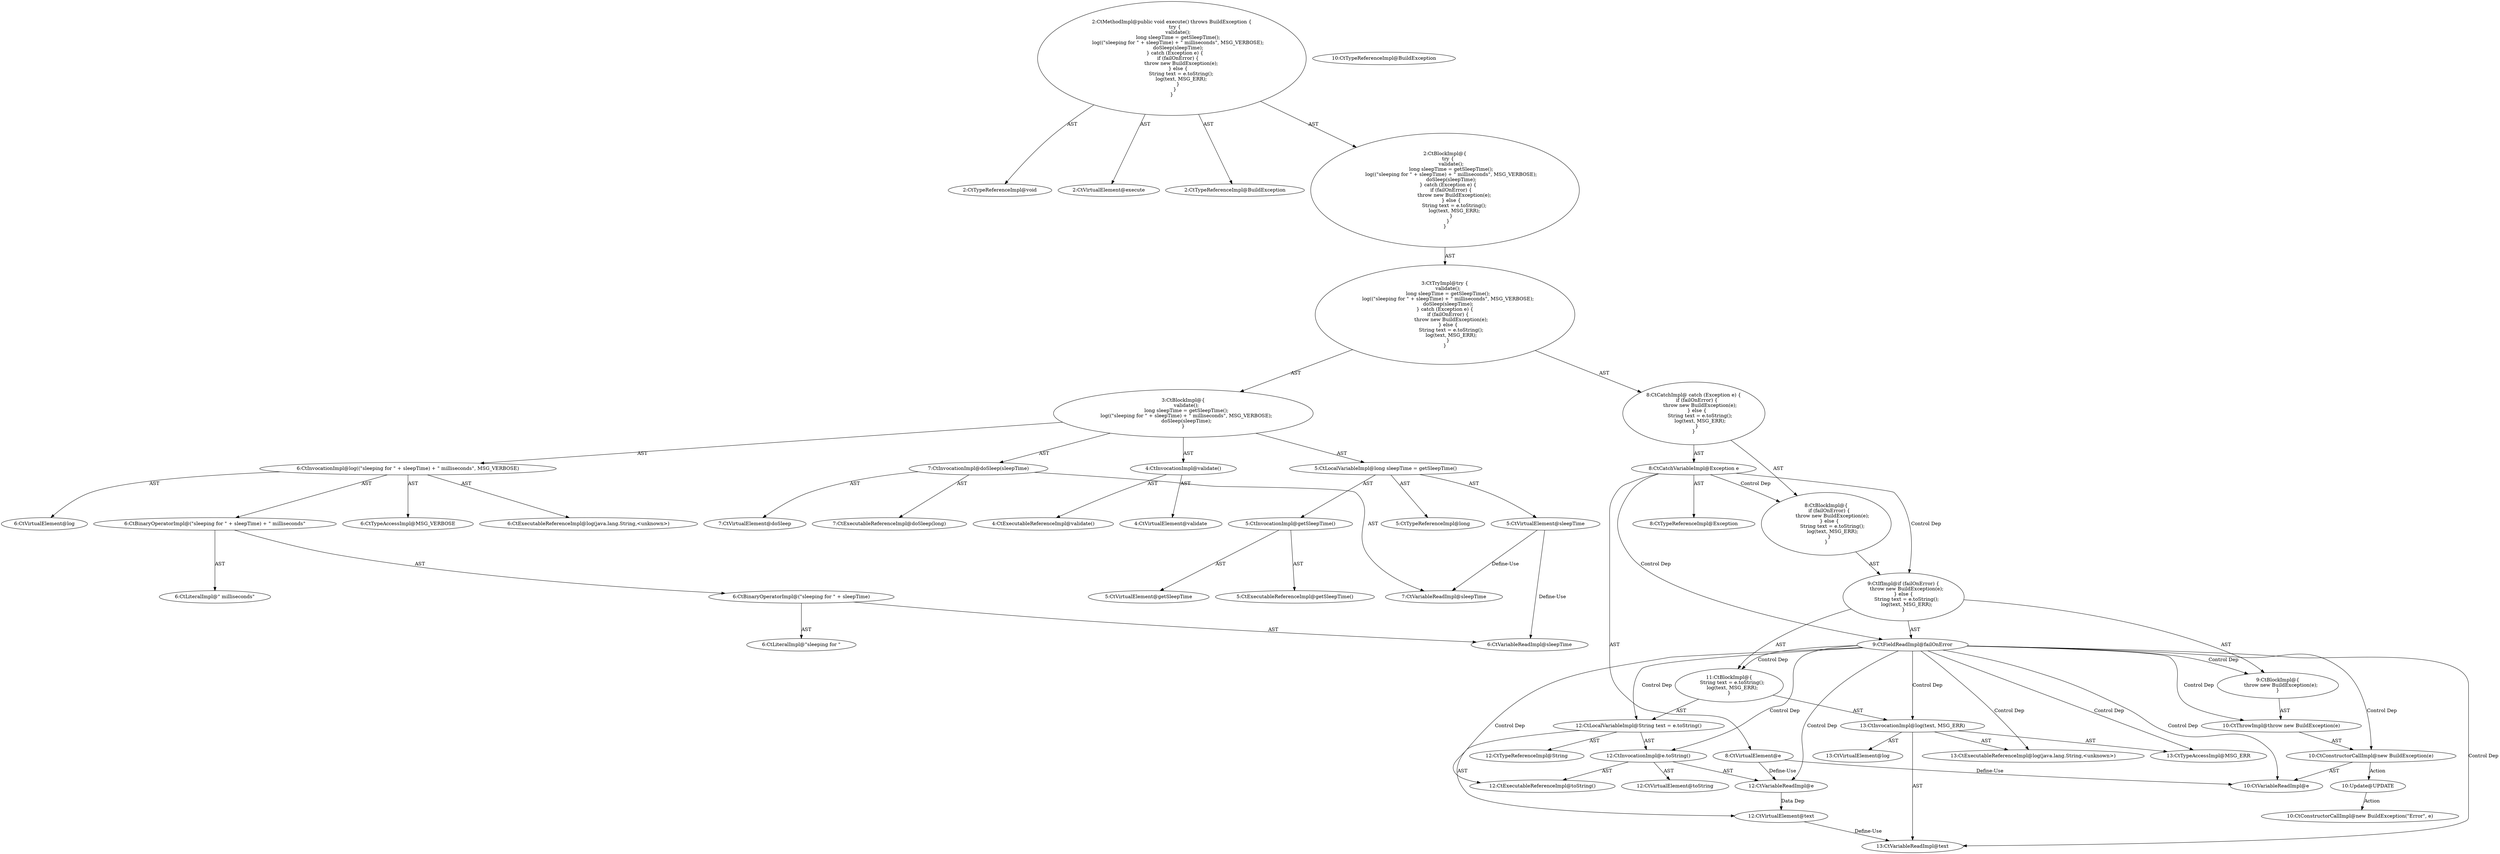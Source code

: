 digraph "execute#?" {
0 [label="2:CtTypeReferenceImpl@void" shape=ellipse]
1 [label="2:CtVirtualElement@execute" shape=ellipse]
2 [label="2:CtTypeReferenceImpl@BuildException" shape=ellipse]
3 [label="4:CtExecutableReferenceImpl@validate()" shape=ellipse]
4 [label="4:CtVirtualElement@validate" shape=ellipse]
5 [label="4:CtInvocationImpl@validate()" shape=ellipse]
6 [label="5:CtTypeReferenceImpl@long" shape=ellipse]
7 [label="5:CtExecutableReferenceImpl@getSleepTime()" shape=ellipse]
8 [label="5:CtVirtualElement@getSleepTime" shape=ellipse]
9 [label="5:CtInvocationImpl@getSleepTime()" shape=ellipse]
10 [label="5:CtVirtualElement@sleepTime" shape=ellipse]
11 [label="5:CtLocalVariableImpl@long sleepTime = getSleepTime()" shape=ellipse]
12 [label="6:CtExecutableReferenceImpl@log(java.lang.String,<unknown>)" shape=ellipse]
13 [label="6:CtVirtualElement@log" shape=ellipse]
14 [label="6:CtLiteralImpl@\"sleeping for \"" shape=ellipse]
15 [label="6:CtVariableReadImpl@sleepTime" shape=ellipse]
16 [label="6:CtBinaryOperatorImpl@(\"sleeping for \" + sleepTime)" shape=ellipse]
17 [label="6:CtLiteralImpl@\" milliseconds\"" shape=ellipse]
18 [label="6:CtBinaryOperatorImpl@(\"sleeping for \" + sleepTime) + \" milliseconds\"" shape=ellipse]
19 [label="6:CtTypeAccessImpl@MSG_VERBOSE" shape=ellipse]
20 [label="6:CtInvocationImpl@log((\"sleeping for \" + sleepTime) + \" milliseconds\", MSG_VERBOSE)" shape=ellipse]
21 [label="7:CtExecutableReferenceImpl@doSleep(long)" shape=ellipse]
22 [label="7:CtVirtualElement@doSleep" shape=ellipse]
23 [label="7:CtVariableReadImpl@sleepTime" shape=ellipse]
24 [label="7:CtInvocationImpl@doSleep(sleepTime)" shape=ellipse]
25 [label="3:CtBlockImpl@\{
    validate();
    long sleepTime = getSleepTime();
    log((\"sleeping for \" + sleepTime) + \" milliseconds\", MSG_VERBOSE);
    doSleep(sleepTime);
\}" shape=ellipse]
26 [label="8:CtVirtualElement@e" shape=ellipse]
27 [label="8:CtTypeReferenceImpl@Exception" shape=ellipse]
28 [label="8:CtCatchVariableImpl@Exception e" shape=ellipse]
29 [label="9:CtFieldReadImpl@failOnError" shape=ellipse]
30 [label="10:CtTypeReferenceImpl@BuildException" shape=ellipse]
31 [label="10:CtVariableReadImpl@e" shape=ellipse]
32 [label="10:CtConstructorCallImpl@new BuildException(e)" shape=ellipse]
33 [label="10:CtThrowImpl@throw new BuildException(e)" shape=ellipse]
34 [label="9:CtBlockImpl@\{
    throw new BuildException(e);
\}" shape=ellipse]
35 [label="12:CtTypeReferenceImpl@String" shape=ellipse]
36 [label="12:CtExecutableReferenceImpl@toString()" shape=ellipse]
37 [label="12:CtVirtualElement@toString" shape=ellipse]
38 [label="12:CtVariableReadImpl@e" shape=ellipse]
39 [label="12:CtInvocationImpl@e.toString()" shape=ellipse]
40 [label="12:CtVirtualElement@text" shape=ellipse]
41 [label="12:CtLocalVariableImpl@String text = e.toString()" shape=ellipse]
42 [label="13:CtExecutableReferenceImpl@log(java.lang.String,<unknown>)" shape=ellipse]
43 [label="13:CtVirtualElement@log" shape=ellipse]
44 [label="13:CtVariableReadImpl@text" shape=ellipse]
45 [label="13:CtTypeAccessImpl@MSG_ERR" shape=ellipse]
46 [label="13:CtInvocationImpl@log(text, MSG_ERR)" shape=ellipse]
47 [label="11:CtBlockImpl@\{
    String text = e.toString();
    log(text, MSG_ERR);
\}" shape=ellipse]
48 [label="9:CtIfImpl@if (failOnError) \{
    throw new BuildException(e);
\} else \{
    String text = e.toString();
    log(text, MSG_ERR);
\}" shape=ellipse]
49 [label="8:CtBlockImpl@\{
    if (failOnError) \{
        throw new BuildException(e);
    \} else \{
        String text = e.toString();
        log(text, MSG_ERR);
    \}
\}" shape=ellipse]
50 [label="8:CtCatchImpl@ catch (Exception e) \{
    if (failOnError) \{
        throw new BuildException(e);
    \} else \{
        String text = e.toString();
        log(text, MSG_ERR);
    \}
\}" shape=ellipse]
51 [label="3:CtTryImpl@try \{
    validate();
    long sleepTime = getSleepTime();
    log((\"sleeping for \" + sleepTime) + \" milliseconds\", MSG_VERBOSE);
    doSleep(sleepTime);
\} catch (Exception e) \{
    if (failOnError) \{
        throw new BuildException(e);
    \} else \{
        String text = e.toString();
        log(text, MSG_ERR);
    \}
\}" shape=ellipse]
52 [label="2:CtBlockImpl@\{
    try \{
        validate();
        long sleepTime = getSleepTime();
        log((\"sleeping for \" + sleepTime) + \" milliseconds\", MSG_VERBOSE);
        doSleep(sleepTime);
    \} catch (Exception e) \{
        if (failOnError) \{
            throw new BuildException(e);
        \} else \{
            String text = e.toString();
            log(text, MSG_ERR);
        \}
    \}
\}" shape=ellipse]
53 [label="2:CtMethodImpl@public void execute() throws BuildException \{
    try \{
        validate();
        long sleepTime = getSleepTime();
        log((\"sleeping for \" + sleepTime) + \" milliseconds\", MSG_VERBOSE);
        doSleep(sleepTime);
    \} catch (Exception e) \{
        if (failOnError) \{
            throw new BuildException(e);
        \} else \{
            String text = e.toString();
            log(text, MSG_ERR);
        \}
    \}
\}" shape=ellipse]
54 [label="10:Update@UPDATE" shape=ellipse]
55 [label="10:CtConstructorCallImpl@new BuildException(\"Error\", e)" shape=ellipse]
5 -> 4 [label="AST"];
5 -> 3 [label="AST"];
9 -> 8 [label="AST"];
9 -> 7 [label="AST"];
10 -> 15 [label="Define-Use"];
10 -> 23 [label="Define-Use"];
11 -> 10 [label="AST"];
11 -> 6 [label="AST"];
11 -> 9 [label="AST"];
16 -> 14 [label="AST"];
16 -> 15 [label="AST"];
18 -> 16 [label="AST"];
18 -> 17 [label="AST"];
20 -> 13 [label="AST"];
20 -> 12 [label="AST"];
20 -> 18 [label="AST"];
20 -> 19 [label="AST"];
24 -> 22 [label="AST"];
24 -> 21 [label="AST"];
24 -> 23 [label="AST"];
25 -> 5 [label="AST"];
25 -> 11 [label="AST"];
25 -> 20 [label="AST"];
25 -> 24 [label="AST"];
26 -> 31 [label="Define-Use"];
26 -> 38 [label="Define-Use"];
28 -> 26 [label="AST"];
28 -> 27 [label="AST"];
28 -> 49 [label="Control Dep"];
28 -> 48 [label="Control Dep"];
28 -> 29 [label="Control Dep"];
29 -> 34 [label="Control Dep"];
29 -> 33 [label="Control Dep"];
29 -> 32 [label="Control Dep"];
29 -> 31 [label="Control Dep"];
29 -> 47 [label="Control Dep"];
29 -> 41 [label="Control Dep"];
29 -> 39 [label="Control Dep"];
29 -> 36 [label="Control Dep"];
29 -> 38 [label="Control Dep"];
29 -> 46 [label="Control Dep"];
29 -> 42 [label="Control Dep"];
29 -> 44 [label="Control Dep"];
29 -> 45 [label="Control Dep"];
32 -> 31 [label="AST"];
32 -> 54 [label="Action"];
33 -> 32 [label="AST"];
34 -> 33 [label="AST"];
38 -> 40 [label="Data Dep"];
39 -> 37 [label="AST"];
39 -> 38 [label="AST"];
39 -> 36 [label="AST"];
40 -> 44 [label="Define-Use"];
41 -> 40 [label="AST"];
41 -> 35 [label="AST"];
41 -> 39 [label="AST"];
46 -> 43 [label="AST"];
46 -> 42 [label="AST"];
46 -> 44 [label="AST"];
46 -> 45 [label="AST"];
47 -> 41 [label="AST"];
47 -> 46 [label="AST"];
48 -> 29 [label="AST"];
48 -> 34 [label="AST"];
48 -> 47 [label="AST"];
49 -> 48 [label="AST"];
50 -> 28 [label="AST"];
50 -> 49 [label="AST"];
51 -> 25 [label="AST"];
51 -> 50 [label="AST"];
52 -> 51 [label="AST"];
53 -> 1 [label="AST"];
53 -> 0 [label="AST"];
53 -> 2 [label="AST"];
53 -> 52 [label="AST"];
54 -> 55 [label="Action"];
}